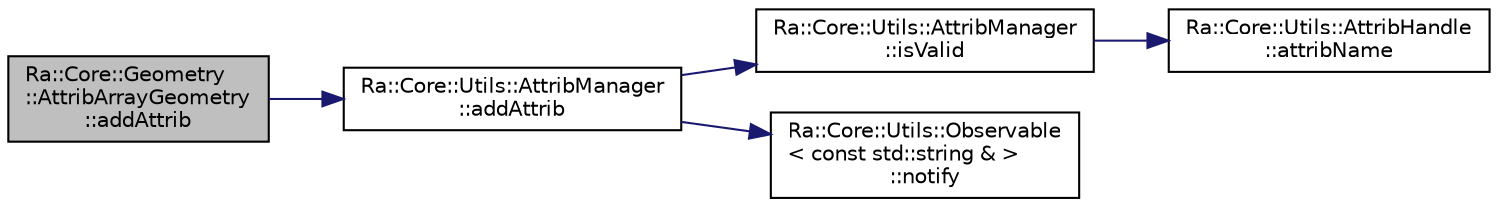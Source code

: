 digraph "Ra::Core::Geometry::AttribArrayGeometry::addAttrib"
{
 // INTERACTIVE_SVG=YES
 // LATEX_PDF_SIZE
  edge [fontname="Helvetica",fontsize="10",labelfontname="Helvetica",labelfontsize="10"];
  node [fontname="Helvetica",fontsize="10",shape=record];
  rankdir="LR";
  Node1 [label="Ra::Core::Geometry\l::AttribArrayGeometry\l::addAttrib",height=0.2,width=0.4,color="black", fillcolor="grey75", style="filled", fontcolor="black",tooltip=" "];
  Node1 -> Node2 [color="midnightblue",fontsize="10",style="solid",fontname="Helvetica"];
  Node2 [label="Ra::Core::Utils::AttribManager\l::addAttrib",height=0.2,width=0.4,color="black", fillcolor="white", style="filled",URL="$classRa_1_1Core_1_1Utils_1_1AttribManager.html#ac2d3cdc360ffe1904a15ff8504de95b8",tooltip=" "];
  Node2 -> Node3 [color="midnightblue",fontsize="10",style="solid",fontname="Helvetica"];
  Node3 [label="Ra::Core::Utils::AttribManager\l::isValid",height=0.2,width=0.4,color="black", fillcolor="white", style="filled",URL="$classRa_1_1Core_1_1Utils_1_1AttribManager.html#ae61e2c70f407d49d854ee4b98a39121f",tooltip="Return true if h correspond to an existing attribute in *this."];
  Node3 -> Node4 [color="midnightblue",fontsize="10",style="solid",fontname="Helvetica"];
  Node4 [label="Ra::Core::Utils::AttribHandle\l::attribName",height=0.2,width=0.4,color="black", fillcolor="white", style="filled",URL="$classRa_1_1Core_1_1Utils_1_1AttribHandle.html#a17afbd6718234d480c05258369bdfde9",tooltip=" "];
  Node2 -> Node5 [color="midnightblue",fontsize="10",style="solid",fontname="Helvetica"];
  Node5 [label="Ra::Core::Utils::Observable\l\< const std::string & \>\l::notify",height=0.2,width=0.4,color="black", fillcolor="white", style="filled",URL="$classRa_1_1Core_1_1Utils_1_1Observable.html#a7e5fe761726d56a51f95192eb6555f8f",tooltip="Notify (i.e. call) each attached observer with argument p."];
}
